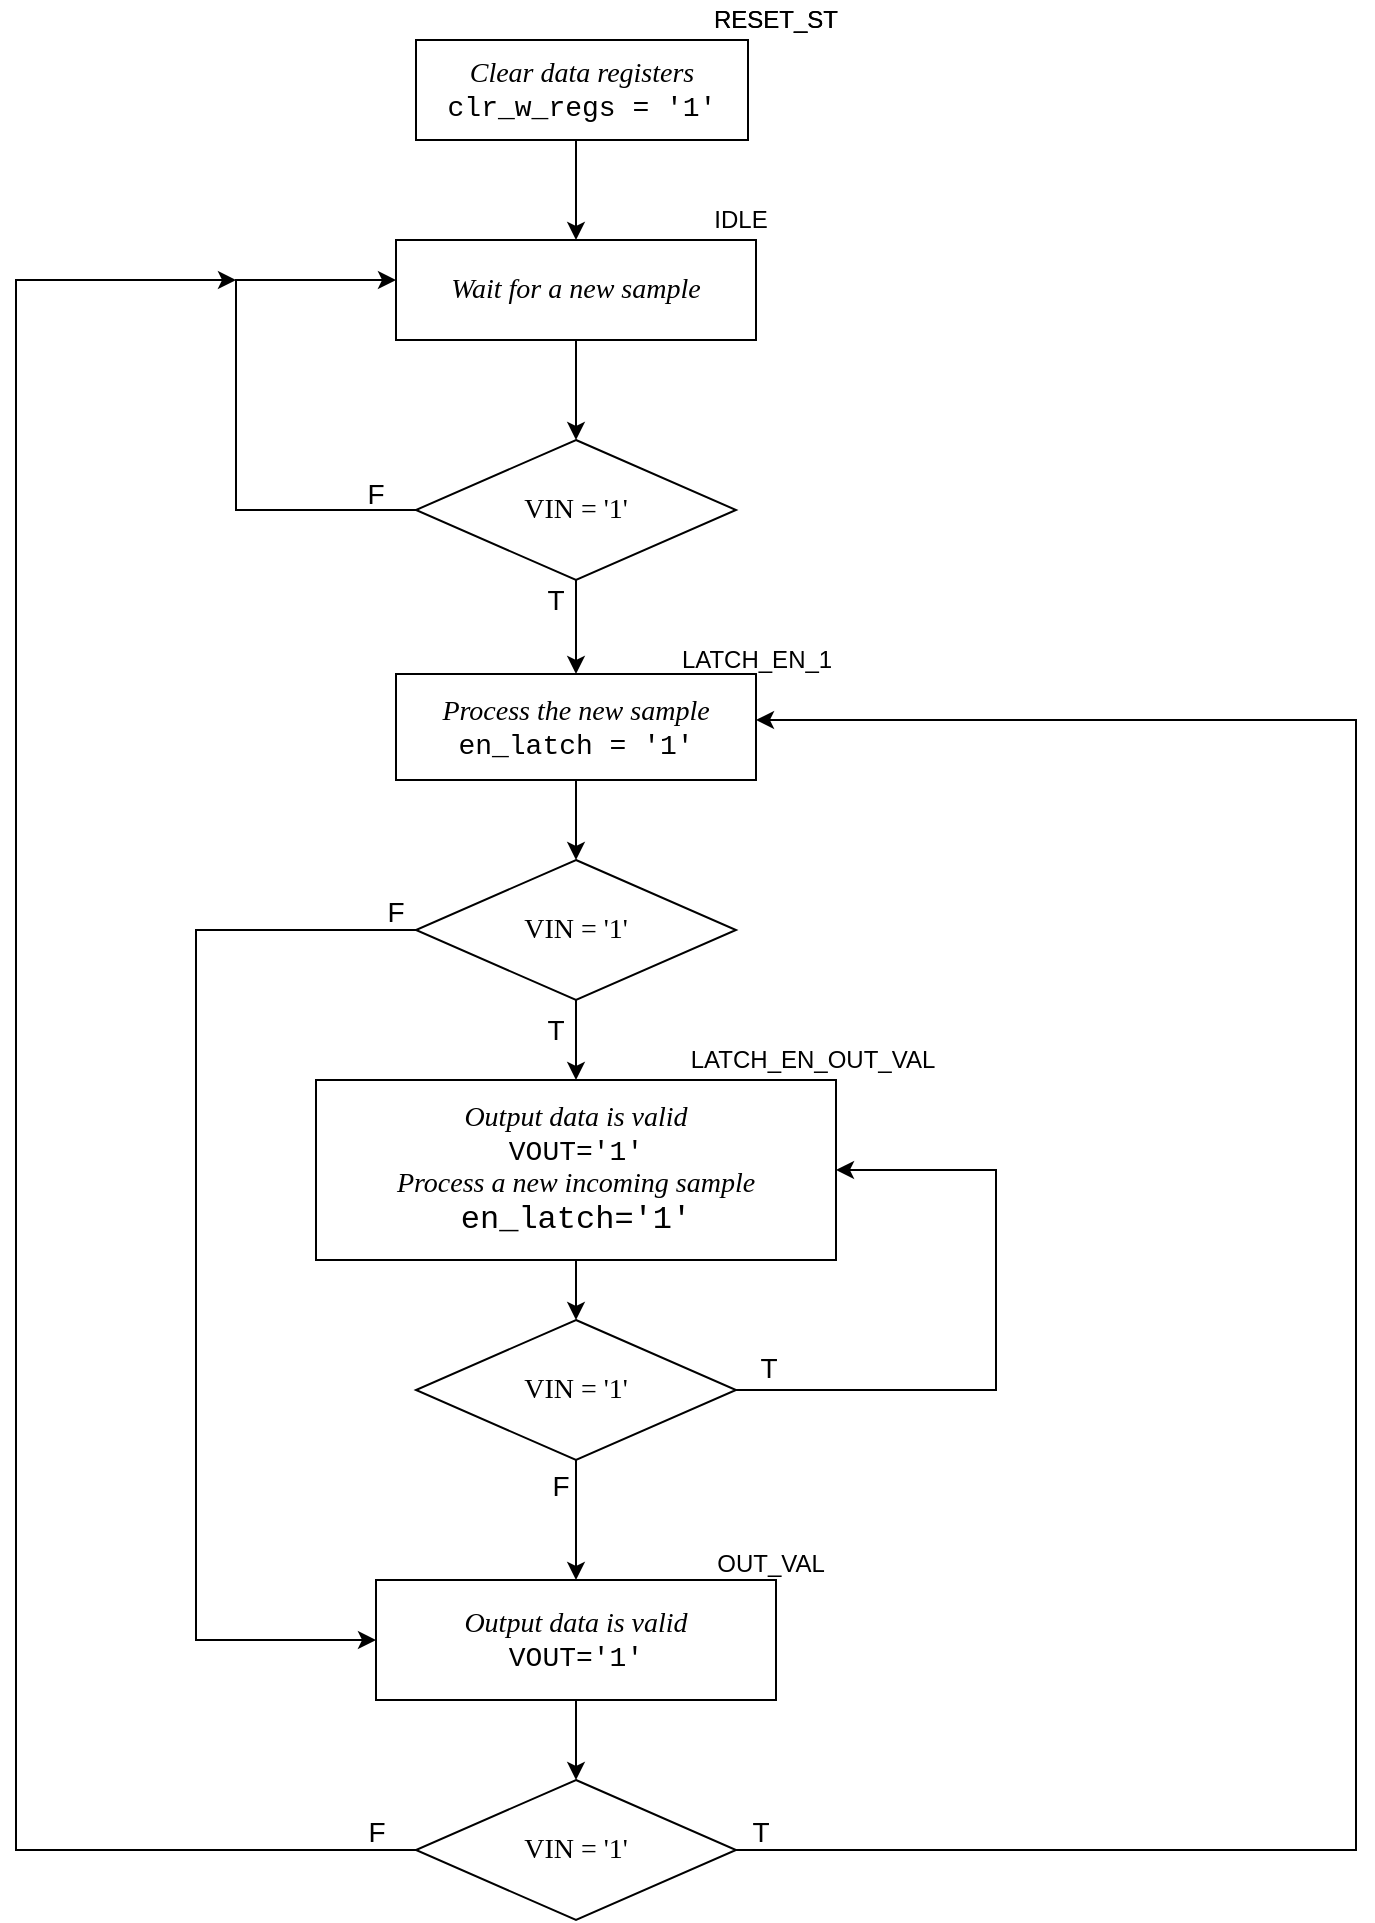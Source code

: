 <mxfile version="13.8.8" type="device"><diagram id="U0n3V-CHsIKGZxiPsyWB" name="Page-1"><mxGraphModel dx="1038" dy="547" grid="1" gridSize="10" guides="1" tooltips="1" connect="1" arrows="1" fold="1" page="1" pageScale="1" pageWidth="827" pageHeight="1169" math="0" shadow="0"><root><mxCell id="0"/><mxCell id="1" parent="0"/><mxCell id="Wr_R3XjyXDGvFklFllaf-14" value="" style="edgeStyle=orthogonalEdgeStyle;rounded=0;orthogonalLoop=1;jettySize=auto;html=1;" edge="1" parent="1" source="Wr_R3XjyXDGvFklFllaf-1" target="Wr_R3XjyXDGvFklFllaf-2"><mxGeometry relative="1" as="geometry"><Array as="points"><mxPoint x="370" y="150"/><mxPoint x="370" y="150"/></Array></mxGeometry></mxCell><mxCell id="Wr_R3XjyXDGvFklFllaf-1" value="&lt;font face=&quot;Verdana&quot;&gt;&lt;i&gt;&lt;font style=&quot;font-size: 14px&quot;&gt;Clear data registers&lt;/font&gt;&lt;/i&gt;&lt;/font&gt;&lt;br&gt;&lt;div&gt;&lt;font style=&quot;font-size: 14px&quot; face=&quot;Courier New&quot;&gt;clr_w_regs = '1'&lt;/font&gt;&lt;/div&gt;" style="rounded=0;whiteSpace=wrap;html=1;" vertex="1" parent="1"><mxGeometry x="290" y="80" width="166" height="50" as="geometry"/></mxCell><mxCell id="Wr_R3XjyXDGvFklFllaf-8" value="" style="edgeStyle=orthogonalEdgeStyle;rounded=0;orthogonalLoop=1;jettySize=auto;html=1;" edge="1" parent="1" source="Wr_R3XjyXDGvFklFllaf-2" target="Wr_R3XjyXDGvFklFllaf-7"><mxGeometry relative="1" as="geometry"/></mxCell><mxCell id="Wr_R3XjyXDGvFklFllaf-2" value="&lt;i&gt;&lt;font style=&quot;font-size: 14px&quot; face=&quot;Verdana&quot;&gt;Wait for a new sample&lt;/font&gt;&lt;/i&gt;" style="rounded=0;whiteSpace=wrap;html=1;" vertex="1" parent="1"><mxGeometry x="280" y="180" width="180" height="50" as="geometry"/></mxCell><mxCell id="Wr_R3XjyXDGvFklFllaf-3" value="RESET_ST" style="text;html=1;strokeColor=none;fillColor=none;align=center;verticalAlign=middle;whiteSpace=wrap;rounded=0;" vertex="1" parent="1"><mxGeometry x="450" y="60" width="40" height="20" as="geometry"/></mxCell><mxCell id="Wr_R3XjyXDGvFklFllaf-5" value="RESET_ST" style="text;html=1;strokeColor=none;fillColor=none;align=center;verticalAlign=middle;whiteSpace=wrap;rounded=0;" vertex="1" parent="1"><mxGeometry x="450" y="60" width="40" height="20" as="geometry"/></mxCell><mxCell id="Wr_R3XjyXDGvFklFllaf-6" value="IDLE" style="text;html=1;align=center;verticalAlign=middle;resizable=0;points=[];autosize=1;" vertex="1" parent="1"><mxGeometry x="432" y="160" width="40" height="20" as="geometry"/></mxCell><mxCell id="Wr_R3XjyXDGvFklFllaf-9" style="edgeStyle=orthogonalEdgeStyle;rounded=0;orthogonalLoop=1;jettySize=auto;html=1;" edge="1" parent="1" source="Wr_R3XjyXDGvFklFllaf-7"><mxGeometry relative="1" as="geometry"><mxPoint x="280" y="200" as="targetPoint"/><Array as="points"><mxPoint x="200" y="315"/><mxPoint x="200" y="200"/><mxPoint x="280" y="200"/></Array></mxGeometry></mxCell><mxCell id="Wr_R3XjyXDGvFklFllaf-12" value="" style="edgeStyle=orthogonalEdgeStyle;rounded=0;orthogonalLoop=1;jettySize=auto;html=1;" edge="1" parent="1" source="Wr_R3XjyXDGvFklFllaf-7" target="Wr_R3XjyXDGvFklFllaf-11"><mxGeometry relative="1" as="geometry"/></mxCell><mxCell id="Wr_R3XjyXDGvFklFllaf-7" value="&lt;font style=&quot;font-size: 14px&quot; face=&quot;Verdana&quot;&gt;VIN = '1'&lt;/font&gt;" style="rhombus;whiteSpace=wrap;html=1;" vertex="1" parent="1"><mxGeometry x="290" y="280" width="160" height="70" as="geometry"/></mxCell><mxCell id="Wr_R3XjyXDGvFklFllaf-10" value="&lt;font style=&quot;font-size: 14px&quot;&gt;F&lt;/font&gt;" style="text;html=1;strokeColor=none;fillColor=none;align=center;verticalAlign=middle;whiteSpace=wrap;rounded=0;" vertex="1" parent="1"><mxGeometry x="250" y="297" width="40" height="20" as="geometry"/></mxCell><mxCell id="Wr_R3XjyXDGvFklFllaf-16" value="" style="edgeStyle=orthogonalEdgeStyle;rounded=0;orthogonalLoop=1;jettySize=auto;html=1;" edge="1" parent="1" source="Wr_R3XjyXDGvFklFllaf-11" target="Wr_R3XjyXDGvFklFllaf-15"><mxGeometry relative="1" as="geometry"/></mxCell><mxCell id="Wr_R3XjyXDGvFklFllaf-11" value="&lt;div&gt;&lt;i&gt;&lt;font style=&quot;font-size: 14px&quot; face=&quot;Verdana&quot;&gt;Process the new sample&lt;/font&gt;&lt;/i&gt;&lt;br&gt;&lt;/div&gt;&lt;div&gt;&lt;font style=&quot;font-size: 14px&quot; face=&quot;Courier New&quot;&gt;en_latch = '1'&lt;/font&gt;&lt;/div&gt;" style="whiteSpace=wrap;html=1;" vertex="1" parent="1"><mxGeometry x="280" y="397" width="180" height="53" as="geometry"/></mxCell><mxCell id="Wr_R3XjyXDGvFklFllaf-13" value="LATCH_EN_1" style="text;html=1;align=center;verticalAlign=middle;resizable=0;points=[];autosize=1;" vertex="1" parent="1"><mxGeometry x="415" y="380" width="90" height="20" as="geometry"/></mxCell><mxCell id="Wr_R3XjyXDGvFklFllaf-19" value="" style="edgeStyle=orthogonalEdgeStyle;rounded=0;orthogonalLoop=1;jettySize=auto;html=1;" edge="1" parent="1" source="Wr_R3XjyXDGvFklFllaf-15" target="Wr_R3XjyXDGvFklFllaf-18"><mxGeometry relative="1" as="geometry"/></mxCell><mxCell id="Wr_R3XjyXDGvFklFllaf-33" style="edgeStyle=orthogonalEdgeStyle;rounded=0;orthogonalLoop=1;jettySize=auto;html=1;entryX=0;entryY=0.5;entryDx=0;entryDy=0;entryPerimeter=0;" edge="1" parent="1" source="Wr_R3XjyXDGvFklFllaf-15" target="Wr_R3XjyXDGvFklFllaf-21"><mxGeometry relative="1" as="geometry"><mxPoint x="266" y="870" as="targetPoint"/><Array as="points"><mxPoint x="180" y="525"/><mxPoint x="180" y="880"/></Array></mxGeometry></mxCell><mxCell id="Wr_R3XjyXDGvFklFllaf-15" value="&lt;font style=&quot;font-size: 14px&quot; face=&quot;Verdana&quot;&gt;VIN = '1'&lt;/font&gt;" style="rhombus;whiteSpace=wrap;html=1;" vertex="1" parent="1"><mxGeometry x="290" y="490" width="160" height="70" as="geometry"/></mxCell><mxCell id="Wr_R3XjyXDGvFklFllaf-17" value="&lt;font style=&quot;font-size: 14px&quot;&gt;T&lt;/font&gt;" style="text;html=1;strokeColor=none;fillColor=none;align=center;verticalAlign=middle;whiteSpace=wrap;rounded=0;" vertex="1" parent="1"><mxGeometry x="340" y="350" width="40" height="20" as="geometry"/></mxCell><mxCell id="Wr_R3XjyXDGvFklFllaf-27" value="" style="edgeStyle=orthogonalEdgeStyle;rounded=0;orthogonalLoop=1;jettySize=auto;html=1;" edge="1" parent="1" source="Wr_R3XjyXDGvFklFllaf-18" target="Wr_R3XjyXDGvFklFllaf-26"><mxGeometry relative="1" as="geometry"/></mxCell><mxCell id="Wr_R3XjyXDGvFklFllaf-18" value="&lt;div&gt;&lt;font style=&quot;font-size: 14px&quot; face=&quot;Verdana&quot;&gt;&lt;i&gt;Output data is valid&lt;/i&gt;&lt;/font&gt;&lt;br&gt;&lt;/div&gt;&lt;div&gt;&lt;font style=&quot;font-size: 14px&quot; face=&quot;Courier New&quot;&gt;VOUT='1'&lt;/font&gt;&lt;/div&gt;&lt;div&gt;&lt;font style=&quot;font-size: 14px&quot; face=&quot;Verdana&quot;&gt;&lt;i&gt;Process a new incoming sample&lt;/i&gt;&lt;/font&gt;&lt;br&gt;&lt;/div&gt;&lt;div&gt;&lt;font size=&quot;3&quot; face=&quot;Courier New&quot;&gt;en_latch='1'&lt;/font&gt;&lt;br&gt;&lt;/div&gt;" style="whiteSpace=wrap;html=1;" vertex="1" parent="1"><mxGeometry x="240" y="600" width="260" height="90" as="geometry"/></mxCell><mxCell id="Wr_R3XjyXDGvFklFllaf-20" value="LATCH_EN_OUT_VAL" style="text;html=1;align=center;verticalAlign=middle;resizable=0;points=[];autosize=1;" vertex="1" parent="1"><mxGeometry x="423" y="580" width="130" height="20" as="geometry"/></mxCell><mxCell id="Wr_R3XjyXDGvFklFllaf-38" value="" style="edgeStyle=orthogonalEdgeStyle;rounded=0;orthogonalLoop=1;jettySize=auto;html=1;" edge="1" parent="1" source="Wr_R3XjyXDGvFklFllaf-21" target="Wr_R3XjyXDGvFklFllaf-37"><mxGeometry relative="1" as="geometry"/></mxCell><mxCell id="Wr_R3XjyXDGvFklFllaf-21" value="&lt;div&gt;&lt;i&gt;&lt;font style=&quot;font-size: 14px&quot; face=&quot;Verdana&quot;&gt;Output data is valid&lt;/font&gt;&lt;/i&gt;&lt;br&gt;&lt;/div&gt;&lt;div&gt;&lt;font style=&quot;font-size: 14px&quot; face=&quot;Courier New&quot;&gt;VOUT='1'&lt;/font&gt;&lt;/div&gt;" style="whiteSpace=wrap;html=1;" vertex="1" parent="1"><mxGeometry x="270" y="850" width="200" height="60" as="geometry"/></mxCell><mxCell id="Wr_R3XjyXDGvFklFllaf-22" value="OUT_VAL" style="text;html=1;align=center;verticalAlign=middle;resizable=0;points=[];autosize=1;" vertex="1" parent="1"><mxGeometry x="432" y="832" width="70" height="20" as="geometry"/></mxCell><mxCell id="Wr_R3XjyXDGvFklFllaf-28" value="" style="edgeStyle=orthogonalEdgeStyle;rounded=0;orthogonalLoop=1;jettySize=auto;html=1;" edge="1" parent="1" source="Wr_R3XjyXDGvFklFllaf-26" target="Wr_R3XjyXDGvFklFllaf-21"><mxGeometry relative="1" as="geometry"/></mxCell><mxCell id="Wr_R3XjyXDGvFklFllaf-34" style="edgeStyle=orthogonalEdgeStyle;rounded=0;orthogonalLoop=1;jettySize=auto;html=1;entryX=1;entryY=0.5;entryDx=0;entryDy=0;" edge="1" parent="1" source="Wr_R3XjyXDGvFklFllaf-26" target="Wr_R3XjyXDGvFklFllaf-18"><mxGeometry relative="1" as="geometry"><mxPoint x="690" y="640" as="targetPoint"/><Array as="points"><mxPoint x="580" y="755"/><mxPoint x="580" y="645"/></Array></mxGeometry></mxCell><mxCell id="Wr_R3XjyXDGvFklFllaf-26" value="&lt;font style=&quot;font-size: 14px&quot; face=&quot;Verdana&quot;&gt;VIN = '1'&lt;/font&gt;" style="rhombus;whiteSpace=wrap;html=1;" vertex="1" parent="1"><mxGeometry x="290" y="720" width="160" height="70" as="geometry"/></mxCell><mxCell id="Wr_R3XjyXDGvFklFllaf-29" value="&lt;font style=&quot;font-size: 14px&quot;&gt;F&lt;/font&gt;" style="text;html=1;align=center;verticalAlign=middle;resizable=0;points=[];autosize=1;" vertex="1" parent="1"><mxGeometry x="352" y="793" width="20" height="20" as="geometry"/></mxCell><mxCell id="Wr_R3XjyXDGvFklFllaf-30" value="&lt;font style=&quot;font-size: 14px&quot;&gt;T&lt;/font&gt;" style="text;html=1;strokeColor=none;fillColor=none;align=center;verticalAlign=middle;whiteSpace=wrap;rounded=0;" vertex="1" parent="1"><mxGeometry x="340" y="565" width="40" height="20" as="geometry"/></mxCell><mxCell id="Wr_R3XjyXDGvFklFllaf-31" value="&lt;font style=&quot;font-size: 14px&quot;&gt;F&lt;/font&gt;" style="text;html=1;strokeColor=none;fillColor=none;align=center;verticalAlign=middle;whiteSpace=wrap;rounded=0;" vertex="1" parent="1"><mxGeometry x="260" y="506" width="40" height="20" as="geometry"/></mxCell><mxCell id="Wr_R3XjyXDGvFklFllaf-35" value="&lt;font style=&quot;font-size: 14px&quot;&gt;T&lt;/font&gt;" style="text;html=1;align=center;verticalAlign=middle;resizable=0;points=[];autosize=1;" vertex="1" parent="1"><mxGeometry x="456" y="734" width="20" height="20" as="geometry"/></mxCell><mxCell id="Wr_R3XjyXDGvFklFllaf-39" style="edgeStyle=orthogonalEdgeStyle;rounded=0;orthogonalLoop=1;jettySize=auto;html=1;" edge="1" parent="1" source="Wr_R3XjyXDGvFklFllaf-37"><mxGeometry relative="1" as="geometry"><mxPoint x="460" y="420" as="targetPoint"/><Array as="points"><mxPoint x="760" y="985"/><mxPoint x="760" y="420"/><mxPoint x="460" y="420"/></Array></mxGeometry></mxCell><mxCell id="Wr_R3XjyXDGvFklFllaf-41" style="edgeStyle=orthogonalEdgeStyle;rounded=0;orthogonalLoop=1;jettySize=auto;html=1;" edge="1" parent="1" source="Wr_R3XjyXDGvFklFllaf-37"><mxGeometry relative="1" as="geometry"><mxPoint x="200" y="200" as="targetPoint"/><Array as="points"><mxPoint x="90" y="985"/><mxPoint x="90" y="200"/><mxPoint x="200" y="200"/></Array></mxGeometry></mxCell><mxCell id="Wr_R3XjyXDGvFklFllaf-37" value="&lt;font style=&quot;font-size: 14px&quot; face=&quot;Verdana&quot;&gt;VIN = '1'&lt;/font&gt;" style="rhombus;whiteSpace=wrap;html=1;" vertex="1" parent="1"><mxGeometry x="290" y="950" width="160" height="70" as="geometry"/></mxCell><mxCell id="Wr_R3XjyXDGvFklFllaf-40" value="&lt;font style=&quot;font-size: 14px&quot;&gt;T&lt;/font&gt;" style="text;html=1;align=center;verticalAlign=middle;resizable=0;points=[];autosize=1;" vertex="1" parent="1"><mxGeometry x="452" y="966" width="20" height="20" as="geometry"/></mxCell><mxCell id="Wr_R3XjyXDGvFklFllaf-42" value="&lt;font style=&quot;font-size: 14px&quot;&gt;F&lt;/font&gt;" style="text;html=1;align=center;verticalAlign=middle;resizable=0;points=[];autosize=1;" vertex="1" parent="1"><mxGeometry x="260" y="966" width="20" height="20" as="geometry"/></mxCell></root></mxGraphModel></diagram></mxfile>